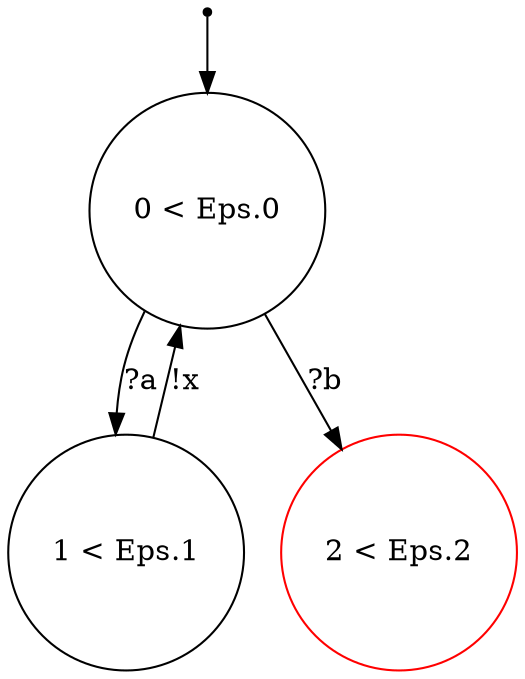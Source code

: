 digraph {
 node [shape=point] ENTRY
 node [shape=circle]
2 [label="2 < Eps.2
" color="red"]
1 [label="1 < Eps.1
"]
0 [label="0 < Eps.0
"]
ENTRY -> 0
1 -> 0 [label="!x"]
0 -> 1 [label="?a"]
0 -> 2 [label="?b"]

}